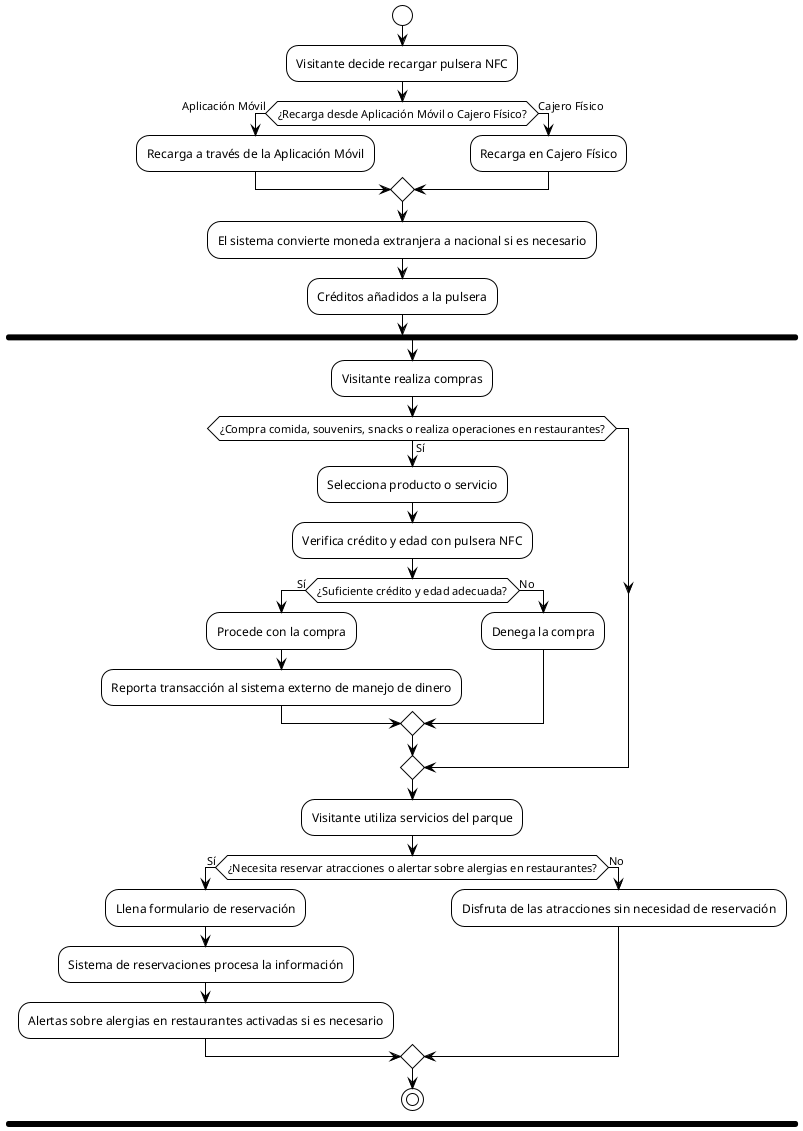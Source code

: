 @startuml
!theme plain
 
start
:Visitante decide recargar pulsera NFC;
if (¿Recarga desde Aplicación Móvil o Cajero Físico?) then (Aplicación Móvil)
    :Recarga a través de la Aplicación Móvil;
    else (Cajero Físico)
    :Recarga en Cajero Físico;
endif
:El sistema convierte moneda extranjera a nacional si es necesario;
:Créditos añadidos a la pulsera;
 
' Cambio principal aquí: División de flujos para comprar y acceder a zonas restringidas
fork
    :Visitante realiza compras;
    if (¿Compra comida, souvenirs, snacks o realiza operaciones en restaurantes?) then (Sí)
        :Selecciona producto o servicio;
        :Verifica crédito y edad con pulsera NFC;
        if (¿Suficiente crédito y edad adecuada?) then (Sí)
            :Procede con la compra;
            :Reporta transacción al sistema externo de manejo de dinero;
            else (No)
            :Denega la compra;
        endif
    endif

 
:Visitante utiliza servicios del parque;
if (¿Necesita reservar atracciones o alertar sobre alergias en restaurantes?) then (Sí)
    :Llena formulario de reservación;
    :Sistema de reservaciones procesa la información;
    :Alertas sobre alergias en restaurantes activadas si es necesario;
else (No)
    :Disfruta de las atracciones sin necesidad de reservación;
endif
 
stop
@enduml